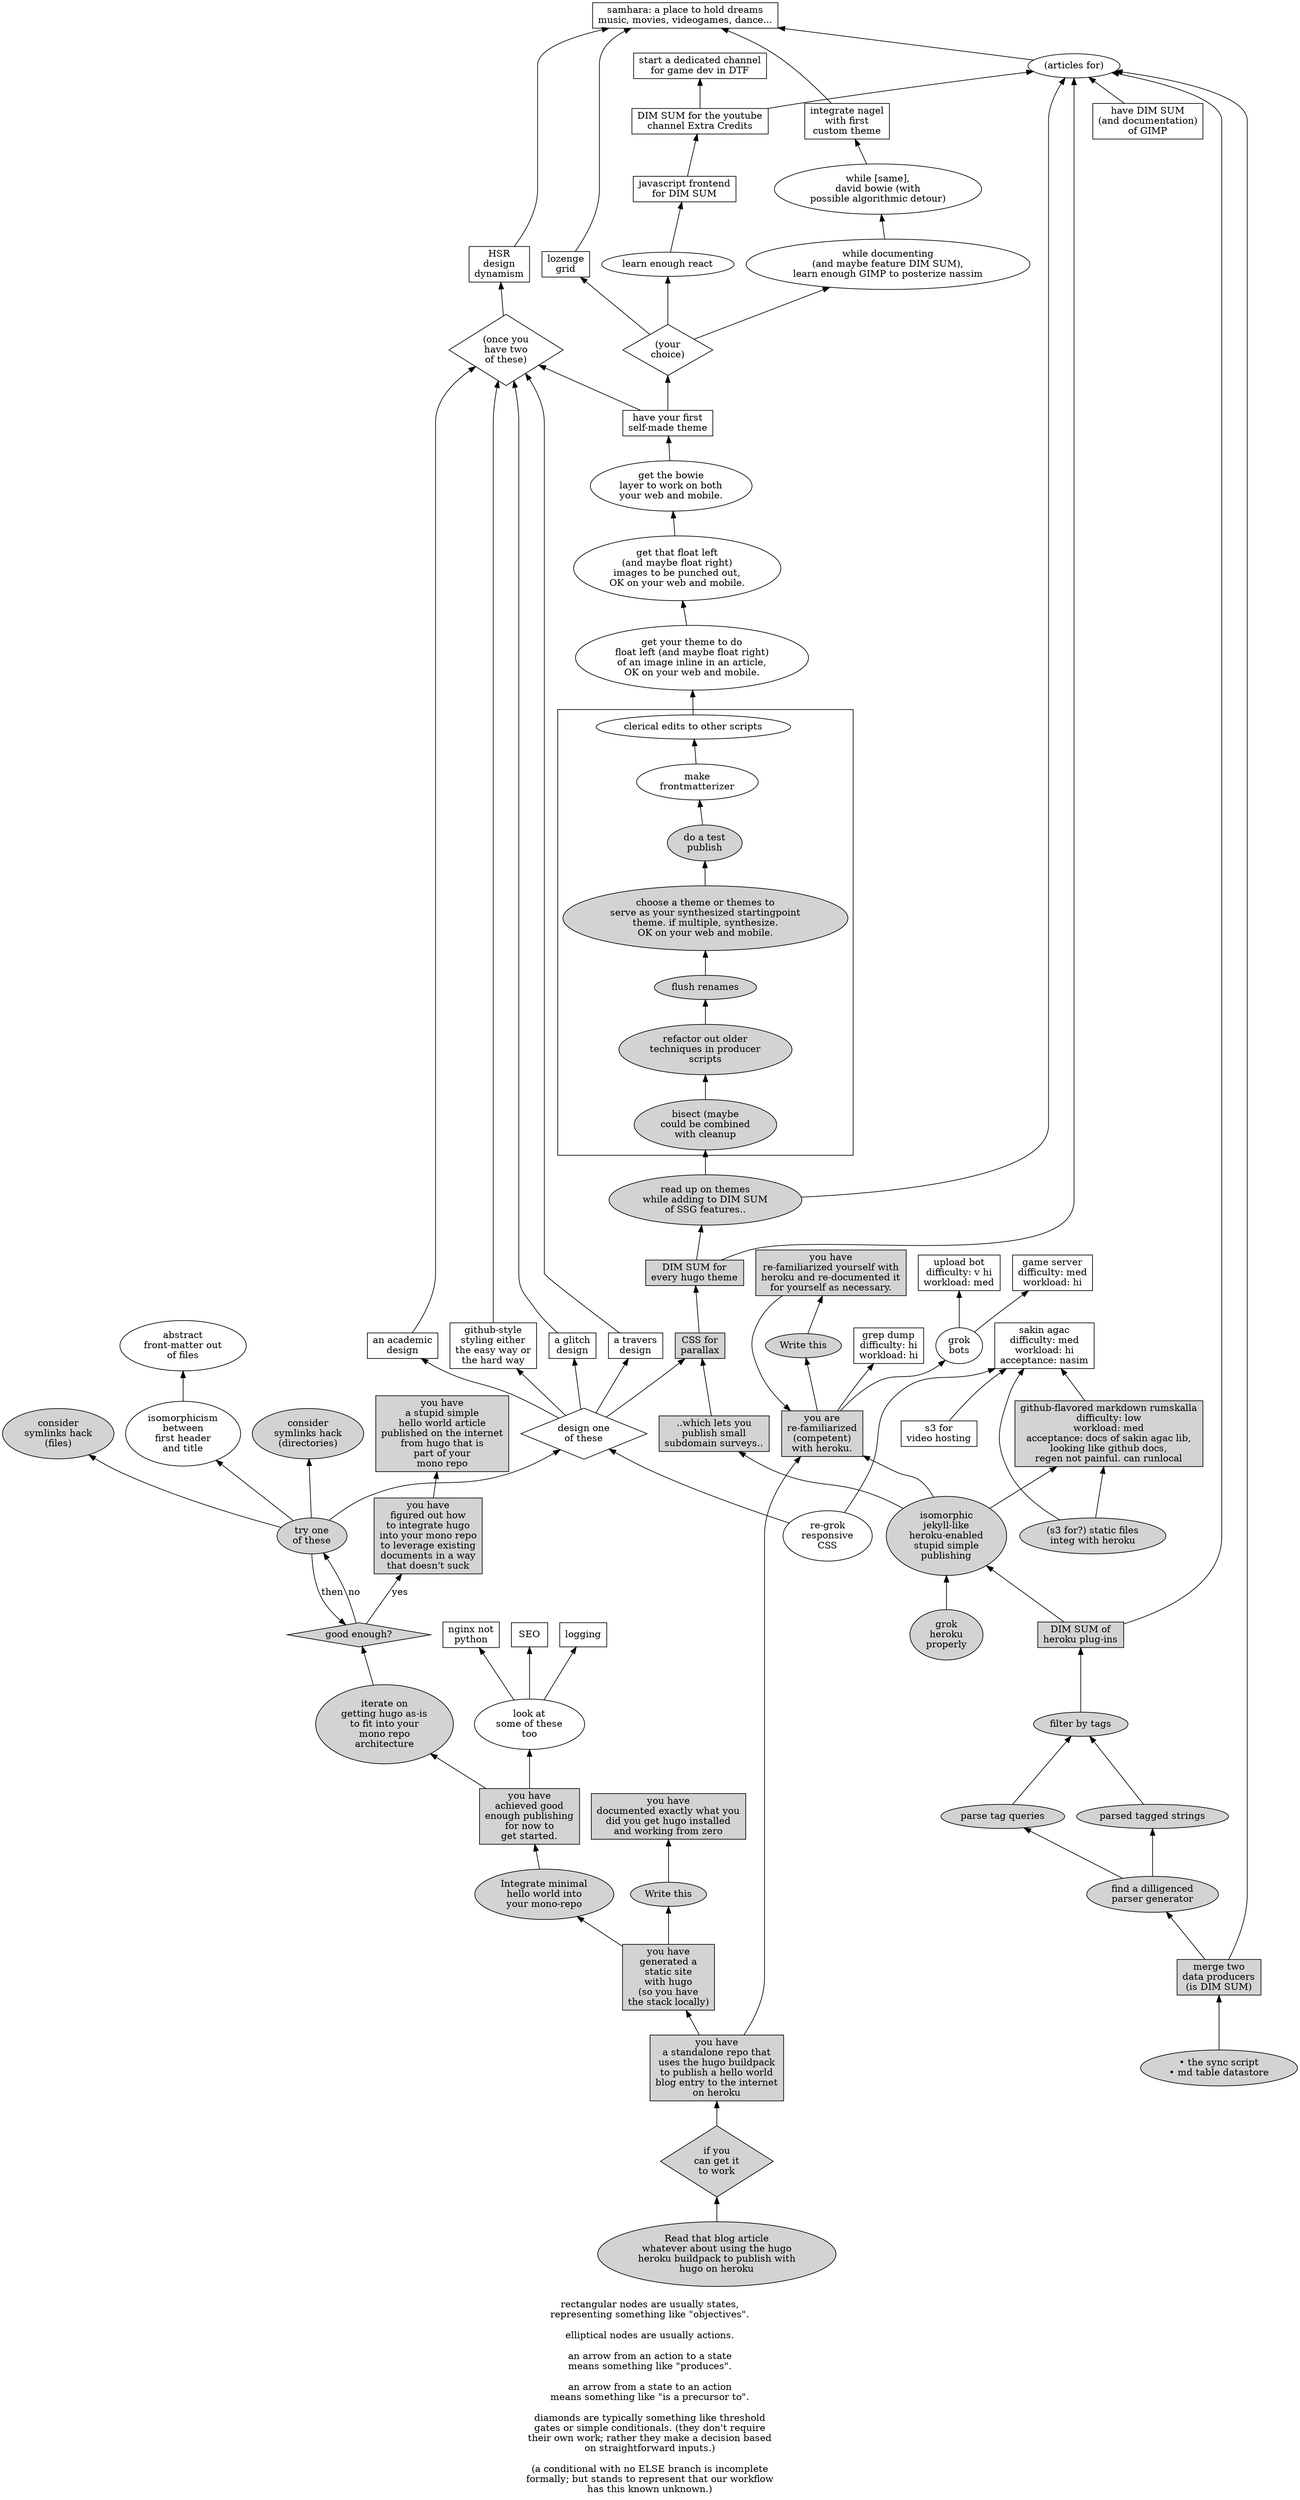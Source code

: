 digraph g {


/* nodes in alphabetical order (disregarding first component) */

n_articles_for[label="(articles for)"
]
n_bots_learn[label="grok
bots
"
]
n_channel_game_dev[label="start a dedicated channel
for game dev in DTF
"
shape=rect
]
n_css_academic[label="an academic
design
"
shape=rect
]
n_css_github[label="github-style
styling either
the easy way or
the hard way
"
shape=rect
]
n_css_glitch[label="a glitch
design
"
shape=rect
]
n_css_parallax[label="CSS for
parallax
"
style=filled
shape=rect
]
n_css_travers[label="a travers
design
"
shape=rect
]
n_chose_pg[label="find a dilligenced
parser generator"
style=filled
]
n_make_css[label="design one
of these
"
shape=diamond
]
n_css_learn_responsive[label="re-grok
responsive
CSS
"
]
n_css_woah[label="HSR
design
dynamism
"
shape=rect
]
n_dim_sum_ec[label="DIM SUM for the youtube
channel Extra Credits
"
shape=rect
]
n_dim_sum_heroku_plug_ins[label="DIM SUM of
heroku plug-ins
"
style=filled
shape=rect
]
n_dim_sum_themes[label="DIM SUM for
every hugo theme
"
style=filled
shape=rect
]
n_filter_by[label="filter by tags"
style=filled
]
n_frontmatter_magic[label="isomorphicism
between
first header
and title
"
]
a_frontmatter_yikes[label="abstract
front-matter out
of files
"
]
objective_game_server[label="game server
difficulty: med
workload: hi
"
shape=rect
]
n_gather_css[label="(once you
have two
of these)
"
shape=diamond
]
gfm_rumskalla[label="github-flavored markdown rumskalla
difficulty: low
workload: med
acceptance: docs of sakin agac lib,
looking like github docs,
regen not painful. can runlocal
"
style=filled
shape=rect
]
n_gimp_enough[label="have DIM SUM
(and documentation)
of GIMP"
shape=rect
]
n_gimp_enough_050[label="while documenting
(and maybe feature DIM SUM),
learn enough GIMP to posterize nassim
"
]
n_gimp_enough_100[label="while [same],
david bowie (with
possible algorithmic detour)
"
]
objective_grep_dump[label="grep dump
difficulty: hi
workload: hi
"
shape=rect
]
n_have_css[label="have your first
self-made theme
"
shape=rect
]
n_heroku_competency[label="you are
re-familiarized
(competent)
with heroku."
shape=rect
style=filled
]
n_heroku_doc_2[label="you have
re-familiarized yourself with
heroku and re-documented it
for yourself as necessary."
style=filled
shape=rect
]
a_heorku_doc_2[label="Write this"
style=filled
]
n_heroku_grok[label="grok
heroku
properly
"
style=filled
]
n_heroku_monorepo_integrate[label="iterate on
getting hugo as-is
to fit into your
mono repo
architecture"
style=filled
]
n_hosting_static_files[label="(s3 for?) static files
integ with heroku
"
style=filled
]
n_hosting_videos[label="s3 for
video hosting
"
shape=rect
]
n_hugo_buildpack[
label="you have
a standalone repo that
uses the hugo buildpack
to publish a hello world
blog entry to the internet
on heroku"
style=filled
shape=rect
]
yn_hugo_buildpack[
label="if you
can get it
to work"
style=filled
shape=diamond
]
n_hugo_buildpack_read[label="Read that blog article
whatever about using the hugo
heroku buildpack to publish with
hugo on heroku
"
style=filled
]
n_hugo_document[
label="you have
documented exactly what you
did you get hugo installed
and working from zero
"
style=filled
shape=rect
]
a_hugo_document[label="Write this
"
style=filled
]
b_hugo_extras[label="look at
some of these
too
"
]
n_hugo_get_gud[label="try one
of these
"
style=filled
]
n_hugo_hello[
label="you have
a stupid simple
hello world article
published on the internet
from hugo that is
part of your
mono repo
"
style=filled
shape=rect
]
a_hugo_hello[label="Integrate minimal
hello world into
your mono-repo"
style=filled
]
n_hugo_integrate[
label="you have
figured out how
to integrate hugo
into your mono repo
to leverage existing
documents in a way
that doesn't suck"
shape=rect
style=filled
]
n_hugo_made[label="you have
generated a
static site
with hugo
(so you have
the stack locally)"
style=filled
shape=rect
]
n_hugo_published[label="you have
achieved good
enough publishing
for now to
get started."
shape=rect
style=filled
]
n_hugo_symlinks_dirs[label="consider
symlinks hack
(directories)
"
style=filled  /* we didn't technically do it.. */
]
n_hugo_symlinks_files[label="consider
symlinks hack
(files)
"
style=filled
]
n_integrate_nagel_with_first_css[label="integrate nagel
with first
custom theme"
shape=rect
]
n_js_dim[label="javascript frontend
for DIM SUM
"
shape=rect
]
n_logging[label="logging"
shape=rect
]
n_lozenge_have[label="lozenge
grid
"
shape=rect
]
n_nginx[label="nginx not
python
"
shape=rect
]
n_parse_taggings[label="parsed tagged strings"
style=filled
]
n_parse_queries[label="parse tag queries"
style=filled
]
n_publish_dim_sum[label="..which lets you
publish small
subdomain surveys..
"
style=filled
shape=rect
]
yn_publishing_ok[label="good enough?"
style=filled
shape=diamond
]
n_publishing_simple[label=
"isomorphic
jekyll-like
heroku-enabled
stupid simple
publishing
"
style=filled
]
n_react_enough[label="learn enough react"
]
n_read_up_on_themes[label="read up on themes
while adding to DIM SUM
of SSG features..
"
style=filled
]
objective_sakin_agac[label="sakin agac
difficulty: med
workload: hi
acceptance: nasim
"
shape=rect
]
n_samhara[label="samhara: a place to hold dreams
music, movies, videogames, dance..."
shape=rect
]
n_SEO[label="SEO"
shape=rect
]
n_sync[label="• the sync script
• md table datastore
"
style=filled
]
n_temporary_waypoint[label="(your
choice)
"
shape=diamond
]
n_theme_choose[label="choose a theme or themes to
serve as your synthesized startingpoint
theme. if multiple, synthesize.
OK on your web and mobile.
"
style=filled
]
subgraph cluster_sg1 {
n_make_fontmatterizer->n_theme_choose_end
n_do_a_test_publish->n_make_fontmatterizer
n_theme_choose->n_do_a_test_publish
n_renames->n_theme_choose
n_refactor->n_renames
n_theme_choose_begin->n_refactor
n_theme_choose_end[label="clerical edits to other scripts"]
n_make_fontmatterizer[label="make\nfrontmatterizer"]
n_do_a_test_publish[label="do a test\npublish" style=filled]
n_theme_choose
n_renames[label="flush renames" style=filled]
n_refactor[label="refactor out older\ntechniques in producer\nscripts" style=filled]
n_theme_choose_begin[label="bisect (maybe\ncould be combined\nwith cleanup" style=filled]
}
n_theme_mine_050[label="get your theme to do
float left (and maybe float right)
of an image inline in an article,
OK on your web and mobile.
"]
n_theme_mine_100[label="get that float left
(and maybe float right)
images to be punched out,
OK on your web and mobile.
"]
n_theme_mine_150[label="get the bowie
layer to work on both
your web and mobile.
"]
objective_upload_bot[label="upload bot
difficulty: v hi
workload: med
"
shape=rect
]
n_use_sync[label="merge two
data producers
(is DIM SUM)
"
style=filled
shape=rect
]


/* relationships in ordered by head node (then tail node) */

n_articles_for->n_samhara
n_bots_learn->objective_game_server
n_bots_learn->objective_upload_bot
n_chose_pg->n_parse_queries
n_chose_pg->n_parse_taggings
n_css_academic->n_gather_css
n_css_github->n_gather_css
n_css_learn_responsive->n_make_css
n_css_learn_responsive->objective_sakin_agac
n_css_glitch->n_gather_css
n_css_parallax->n_dim_sum_themes
n_css_travers->n_gather_css
n_css_woah->n_samhara
n_dim_sum_ec->n_articles_for
n_dim_sum_ec->n_channel_game_dev
n_dim_sum_heroku_plug_ins->n_articles_for
n_dim_sum_heroku_plug_ins->n_publishing_simple
n_dim_sum_themes->n_articles_for
n_dim_sum_themes->n_read_up_on_themes
n_filter_by->n_dim_sum_heroku_plug_ins
n_frontmatter_magic->a_frontmatter_yikes
n_gather_css->n_css_woah
n_gimp_enough->n_articles_for
n_gimp_enough_050->n_gimp_enough_100
n_gimp_enough_100->n_integrate_nagel_with_first_css
gfm_rumskalla->objective_sakin_agac
n_have_css->n_gather_css
n_have_css->n_temporary_waypoint
n_heroku_competency->n_bots_learn
n_heroku_competency->objective_grep_dump
n_heroku_competency->a_heorku_doc_2
n_heroku_doc_2->n_heroku_competency
a_heorku_doc_2->n_heroku_doc_2
n_heroku_grok->n_publishing_simple
n_heroku_monorepo_integrate->yn_publishing_ok
n_hosting_static_files->gfm_rumskalla
n_hosting_static_files->objective_sakin_agac
n_hosting_videos->objective_sakin_agac
n_hugo_get_gud->yn_publishing_ok[label=then]
n_hugo_buildpack->n_heroku_competency
n_hugo_published->n_heroku_monorepo_integrate
yn_hugo_buildpack->n_hugo_buildpack
n_hugo_buildpack->n_hugo_made
n_hugo_buildpack_read->yn_hugo_buildpack
a_hugo_document->n_hugo_document
b_hugo_extras->n_logging
b_hugo_extras->n_nginx
b_hugo_extras->n_SEO
n_hugo_get_gud->n_make_css
n_hugo_get_gud->n_frontmatter_magic
n_hugo_get_gud->n_hugo_symlinks_dirs
n_hugo_get_gud->n_hugo_symlinks_files
a_hugo_hello->n_hugo_published
n_hugo_integrate->n_hugo_hello
n_hugo_made->a_hugo_document
n_hugo_made->a_hugo_hello
n_hugo_published->b_hugo_extras
n_integrate_nagel_with_first_css->n_samhara
n_js_dim->n_dim_sum_ec
n_lozenge_have->n_samhara
n_make_css->n_css_academic
n_make_css->n_css_github
n_make_css->n_css_glitch
n_make_css->n_css_parallax
n_make_css->n_css_travers
n_parse_queries->n_filter_by
n_parse_taggings->n_filter_by
n_publish_dim_sum->n_css_parallax
yn_publishing_ok->n_hugo_get_gud[label=no]
yn_publishing_ok->n_hugo_integrate[label=yes]
n_publishing_simple->gfm_rumskalla
n_publishing_simple->n_heroku_competency
n_publishing_simple->n_publish_dim_sum
n_react_enough->n_js_dim
n_read_up_on_themes->n_theme_choose_begin
n_read_up_on_themes->n_articles_for
n_sync->n_use_sync
n_temporary_waypoint->n_gimp_enough_050
n_temporary_waypoint->n_lozenge_have
n_temporary_waypoint->n_react_enough
n_theme_choose_end->n_theme_mine_050
n_theme_mine_050->n_theme_mine_100
n_theme_mine_100->n_theme_mine_150
n_theme_mine_150->n_have_css
n_use_sync->n_articles_for
n_use_sync->n_chose_pg


rankdir=BT

label="
rectangular nodes are usually states,
representing something like \"objectives\".

elliptical nodes are usually actions.

an arrow from an action to a state
means something like \"produces\".

an arrow from a state to an action
means something like \"is a precursor to\".

diamonds are typically something like threshold
gates or simple conditionals. (they don't require
their own work; rather they make a decision based
on straightforward inputs.)

(a conditional with no ELSE branch is incomplete
formally; but stands to represent that our workflow
has this known unknown.)
"
}
/*
#history-B.4: splice in another graph (not yet merged)
#history-B.3: reverse the order of every arrow ONLY
#history-B.2: normalize node layout, alphabetize assocs (sort of) ONLY
#history-B.1: rename every node ONLY
#historyA.1: big spike
#born.
*/
